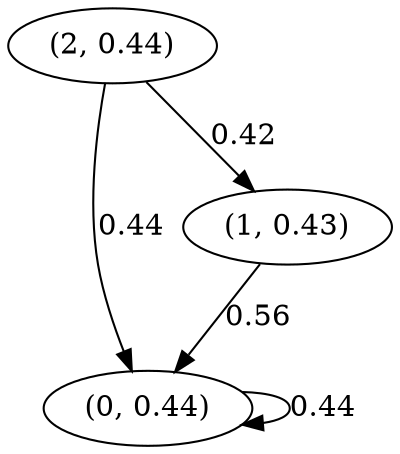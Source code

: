 digraph {
    0 [ label = "(0, 0.44)" ]
    1 [ label = "(1, 0.43)" ]
    2 [ label = "(2, 0.44)" ]
    0 -> 0 [ label = "0.44" ]
    1 -> 0 [ label = "0.56" ]
    2 -> 0 [ label = "0.44" ]
    2 -> 1 [ label = "0.42" ]
}

